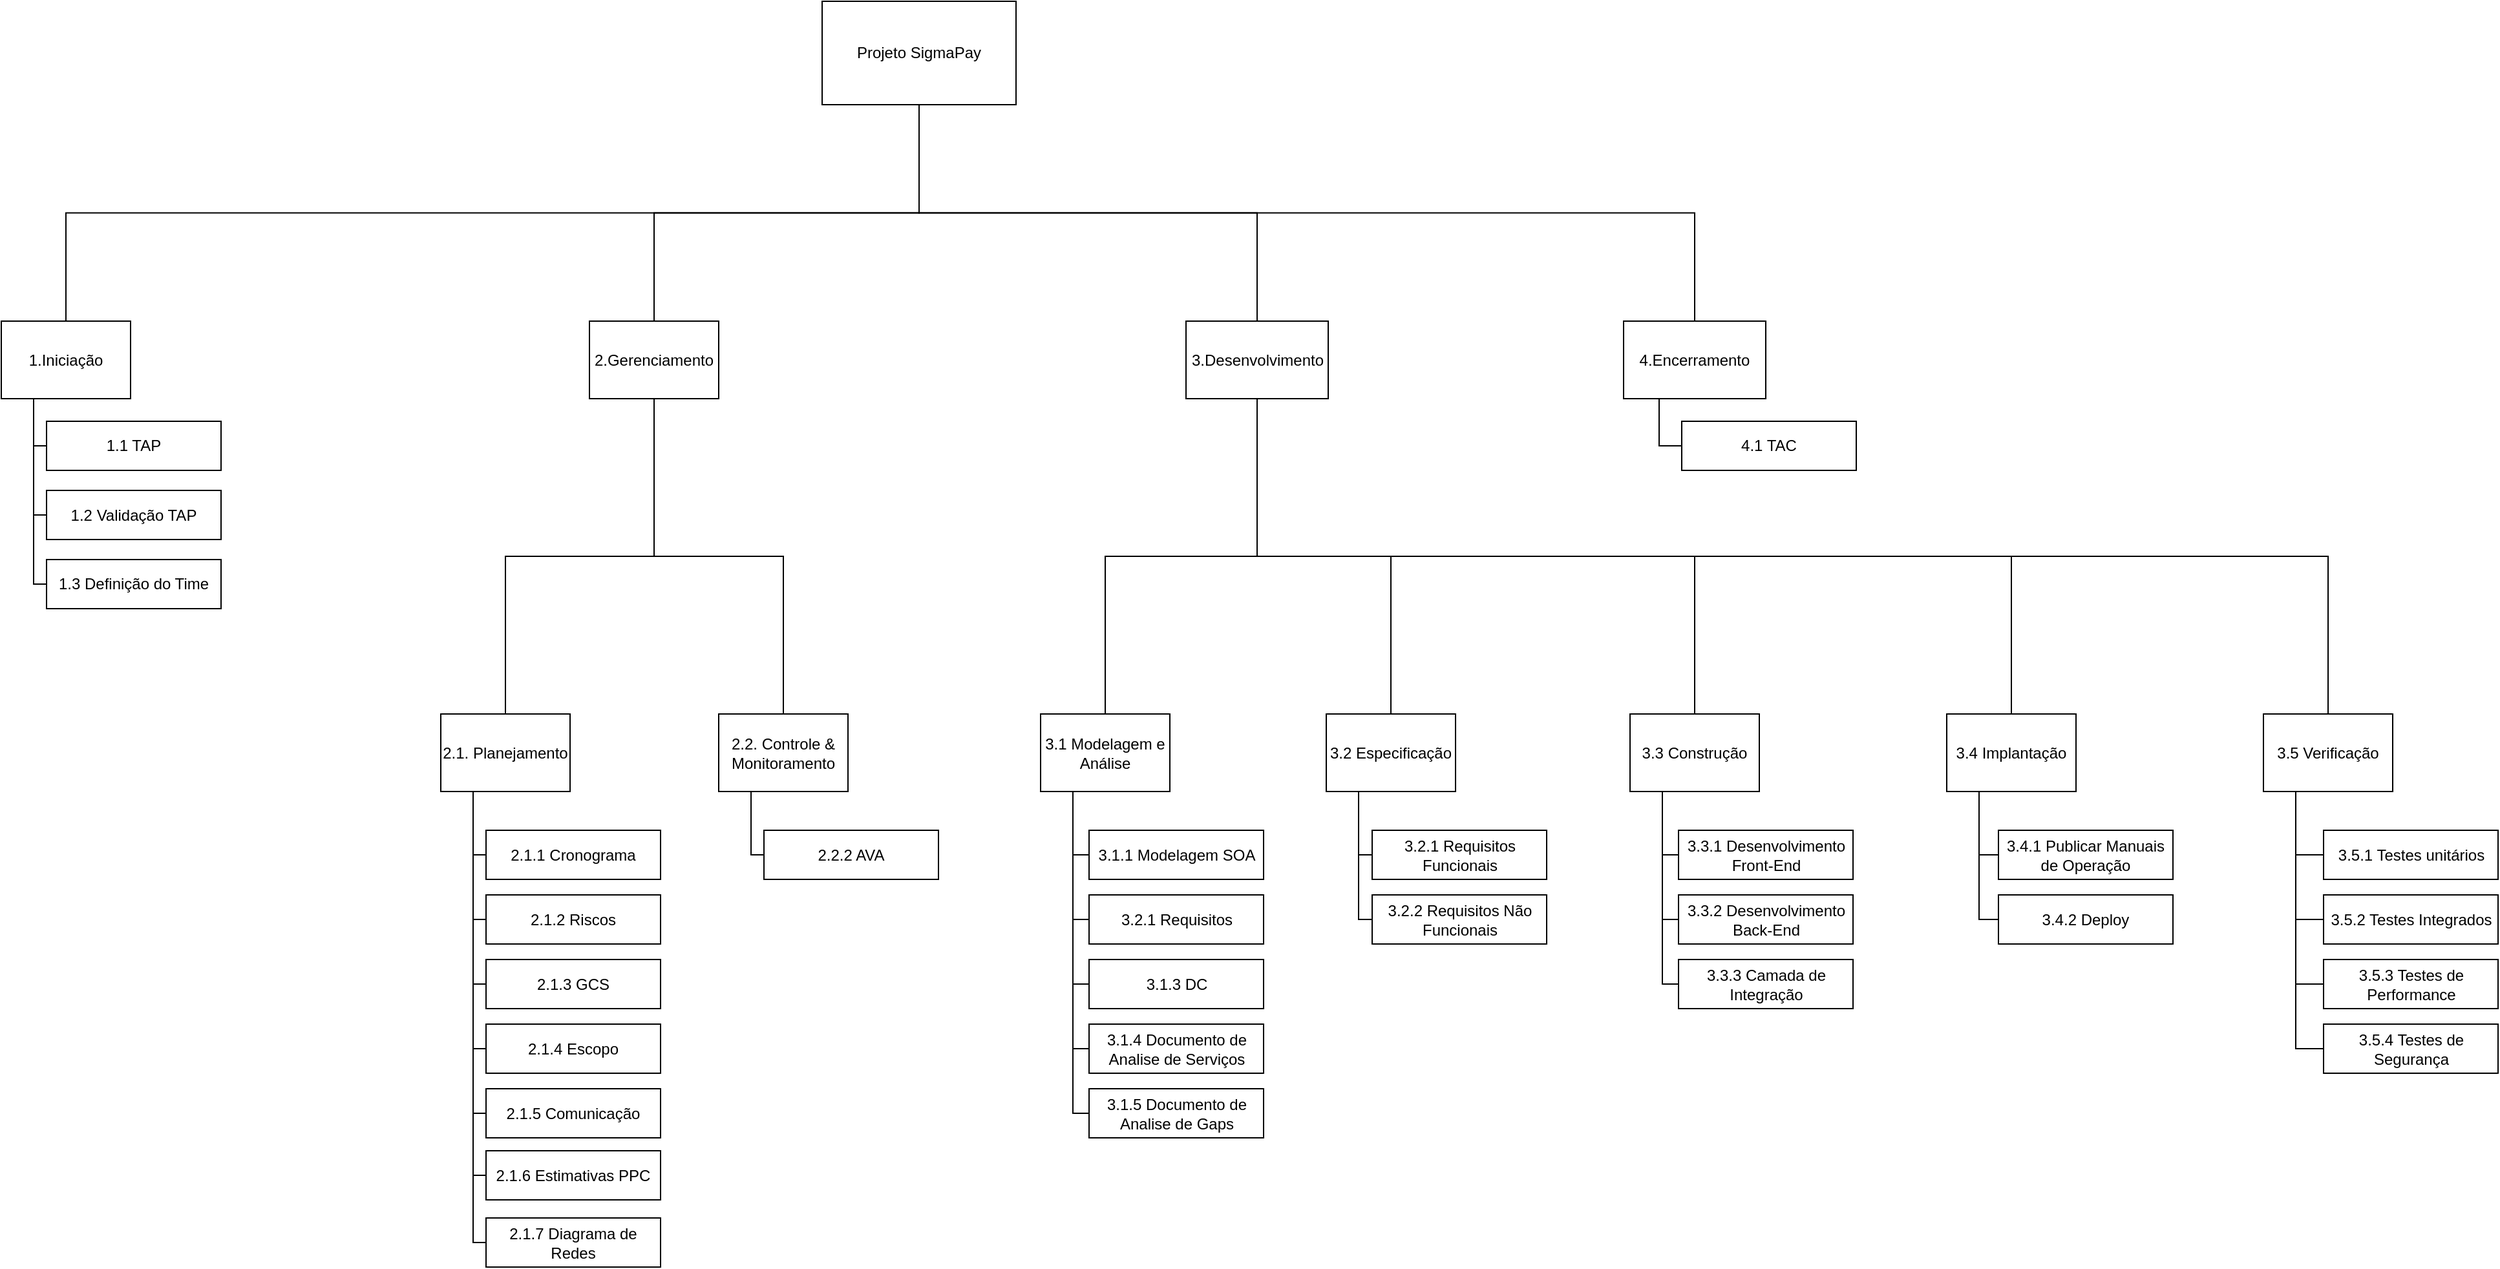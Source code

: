 <mxfile version="12.0.0" type="device" pages="1"><diagram id="EZakJvctPP0FbTN_2ZZ1" name="Page-1"><mxGraphModel dx="2249" dy="794" grid="1" gridSize="10" guides="1" tooltips="1" connect="1" arrows="1" fold="1" page="1" pageScale="1" pageWidth="827" pageHeight="1169" math="0" shadow="0"><root><mxCell id="0"/><mxCell id="1" parent="0"/><mxCell id="8r4W3hMa9v8iIsXlq_5V-1" value="" style="edgeStyle=orthogonalEdgeStyle;startArrow=none;endArrow=none;rounded=0;targetPortConstraint=eastwest;sourcePortConstraint=northsouth;exitX=0.5;exitY=1;exitDx=0;exitDy=0;entryX=0.5;entryY=0;entryDx=0;entryDy=0;" parent="1" source="8r4W3hMa9v8iIsXlq_5V-5" target="8r4W3hMa9v8iIsXlq_5V-3" edge="1"><mxGeometry relative="1" as="geometry"><mxPoint x="220" y="270" as="sourcePoint"/></mxGeometry></mxCell><mxCell id="8r4W3hMa9v8iIsXlq_5V-2" value="" style="edgeStyle=orthogonalEdgeStyle;startArrow=none;endArrow=none;rounded=0;targetPortConstraint=eastwest;sourcePortConstraint=northsouth;exitX=0.5;exitY=1;exitDx=0;exitDy=0;entryX=0.5;entryY=0;entryDx=0;entryDy=0;" parent="1" source="8r4W3hMa9v8iIsXlq_5V-5" target="8r4W3hMa9v8iIsXlq_5V-4" edge="1"><mxGeometry relative="1" as="geometry"><mxPoint x="220" y="270" as="sourcePoint"/></mxGeometry></mxCell><mxCell id="8r4W3hMa9v8iIsXlq_5V-118" style="edgeStyle=orthogonalEdgeStyle;rounded=0;orthogonalLoop=1;jettySize=auto;html=1;exitX=0.5;exitY=1;exitDx=0;exitDy=0;entryX=0.5;entryY=0;entryDx=0;entryDy=0;endArrow=none;endFill=0;" parent="1" source="8r4W3hMa9v8iIsXlq_5V-3" target="8r4W3hMa9v8iIsXlq_5V-117" edge="1"><mxGeometry relative="1" as="geometry"/></mxCell><mxCell id="8r4W3hMa9v8iIsXlq_5V-3" value="3.Desenvolvimento" style="whiteSpace=wrap;html=1;align=center;verticalAlign=middle;container=1;recursiveResize=0;treeFolding=1;treeMoving=1;" parent="1" vertex="1"><mxGeometry x="801.5" y="267.5" width="110" height="60" as="geometry"/></mxCell><mxCell id="8r4W3hMa9v8iIsXlq_5V-4" value="2.Gerenciamento" style="whiteSpace=wrap;html=1;align=center;verticalAlign=middle;container=1;recursiveResize=0;treeFolding=1;treeMoving=1;" parent="1" vertex="1"><mxGeometry x="340" y="267.5" width="100" height="60" as="geometry"/></mxCell><mxCell id="8r4W3hMa9v8iIsXlq_5V-5" value="Projeto SigmaPay" style="whiteSpace=wrap;html=1;align=center;verticalAlign=middle;container=1;recursiveResize=0;treeFolding=1;treeMoving=1;" parent="1" vertex="1"><mxGeometry x="520" y="20" width="150" height="80" as="geometry"/></mxCell><mxCell id="8r4W3hMa9v8iIsXlq_5V-9" value="" style="edgeStyle=orthogonalEdgeStyle;startArrow=none;endArrow=none;rounded=0;targetPortConstraint=eastwest;sourcePortConstraint=northsouth;exitX=0.5;exitY=1;exitDx=0;exitDy=0;entryX=0.5;entryY=0;entryDx=0;entryDy=0;" parent="1" source="8r4W3hMa9v8iIsXlq_5V-4" target="8r4W3hMa9v8iIsXlq_5V-10" edge="1"><mxGeometry relative="1" as="geometry"><mxPoint x="560" y="401.5" as="sourcePoint"/></mxGeometry></mxCell><mxCell id="8r4W3hMa9v8iIsXlq_5V-10" value="2.1. Planejamento" style="whiteSpace=wrap;html=1;align=center;verticalAlign=middle;container=1;recursiveResize=0;treeFolding=1;treeMoving=1;" parent="1" vertex="1"><mxGeometry x="225" y="571.5" width="100" height="60" as="geometry"/></mxCell><mxCell id="8r4W3hMa9v8iIsXlq_5V-11" value="2.2. Controle &amp;amp; Monitoramento" style="whiteSpace=wrap;html=1;align=center;verticalAlign=middle;container=1;recursiveResize=0;treeFolding=1;treeMoving=1;" parent="1" vertex="1"><mxGeometry x="440" y="571.5" width="100" height="60" as="geometry"/></mxCell><mxCell id="8r4W3hMa9v8iIsXlq_5V-14" value="" style="edgeStyle=orthogonalEdgeStyle;startArrow=none;endArrow=none;rounded=0;targetPortConstraint=eastwest;sourcePortConstraint=northsouth;exitX=0.5;exitY=1;exitDx=0;exitDy=0;entryX=0.5;entryY=0;entryDx=0;entryDy=0;" parent="1" source="8r4W3hMa9v8iIsXlq_5V-4" target="8r4W3hMa9v8iIsXlq_5V-11" edge="1"><mxGeometry relative="1" as="geometry"><mxPoint x="390" y="341.5" as="sourcePoint"/><mxPoint x="250" y="401.5" as="targetPoint"/></mxGeometry></mxCell><mxCell id="8r4W3hMa9v8iIsXlq_5V-18" value="1.Iniciação" style="whiteSpace=wrap;html=1;align=center;verticalAlign=middle;container=1;recursiveResize=0;treeFolding=1;treeMoving=1;" parent="1" vertex="1" collapsed="1"><mxGeometry x="-115" y="267.5" width="100" height="60" as="geometry"/></mxCell><mxCell id="8r4W3hMa9v8iIsXlq_5V-19" value="" style="edgeStyle=orthogonalEdgeStyle;startArrow=none;endArrow=none;rounded=0;targetPortConstraint=eastwest;sourcePortConstraint=northsouth;exitX=0.5;exitY=1;exitDx=0;exitDy=0;entryX=0.5;entryY=0;entryDx=0;entryDy=0;" parent="1" source="8r4W3hMa9v8iIsXlq_5V-5" target="8r4W3hMa9v8iIsXlq_5V-18" edge="1"><mxGeometry relative="1" as="geometry"><mxPoint x="390" y="190" as="sourcePoint"/><mxPoint x="390" y="280" as="targetPoint"/></mxGeometry></mxCell><mxCell id="8r4W3hMa9v8iIsXlq_5V-23" value="4.Encerramento" style="whiteSpace=wrap;html=1;align=center;verticalAlign=middle;container=1;recursiveResize=0;treeFolding=1;treeMoving=1;" parent="1" vertex="1"><mxGeometry x="1140" y="267.5" width="110" height="60" as="geometry"/></mxCell><mxCell id="8r4W3hMa9v8iIsXlq_5V-26" value="1.1 TAP" style="whiteSpace=wrap;html=1;align=center;verticalAlign=middle;container=1;recursiveResize=0;treeFolding=1;treeMoving=1;" parent="1" vertex="1"><mxGeometry x="-80" y="345.0" width="135" height="38" as="geometry"/></mxCell><mxCell id="8r4W3hMa9v8iIsXlq_5V-27" value="" style="edgeStyle=orthogonalEdgeStyle;startArrow=none;endArrow=none;rounded=0;targetPortConstraint=eastwest;sourcePortConstraint=northsouth;exitX=0;exitY=0.5;exitDx=0;exitDy=0;entryX=0.25;entryY=1;entryDx=0;entryDy=0;" parent="1" source="8r4W3hMa9v8iIsXlq_5V-26" target="8r4W3hMa9v8iIsXlq_5V-18" edge="1"><mxGeometry relative="1" as="geometry"><mxPoint x="215" y="188.167" as="sourcePoint"/><mxPoint x="-55" y="277.333" as="targetPoint"/></mxGeometry></mxCell><mxCell id="8r4W3hMa9v8iIsXlq_5V-28" value="1.2 Validação TAP" style="whiteSpace=wrap;html=1;align=center;verticalAlign=middle;container=1;recursiveResize=0;treeFolding=1;treeMoving=1;" parent="1" vertex="1"><mxGeometry x="-80" y="398.5" width="135" height="38" as="geometry"/></mxCell><mxCell id="8r4W3hMa9v8iIsXlq_5V-29" value="" style="edgeStyle=orthogonalEdgeStyle;startArrow=none;endArrow=none;rounded=0;targetPortConstraint=eastwest;sourcePortConstraint=northsouth;exitX=0;exitY=0.5;exitDx=0;exitDy=0;entryX=0.25;entryY=1;entryDx=0;entryDy=0;" parent="1" source="8r4W3hMa9v8iIsXlq_5V-28" target="8r4W3hMa9v8iIsXlq_5V-18" edge="1"><mxGeometry relative="1" as="geometry"><mxPoint x="-45" y="387.333" as="sourcePoint"/><mxPoint x="-55" y="337.333" as="targetPoint"/></mxGeometry></mxCell><mxCell id="8r4W3hMa9v8iIsXlq_5V-30" value="2.1.1 Cronograma" style="whiteSpace=wrap;html=1;align=center;verticalAlign=middle;container=1;recursiveResize=0;treeFolding=1;treeMoving=1;" parent="1" vertex="1"><mxGeometry x="260" y="661.5" width="135" height="38" as="geometry"/></mxCell><mxCell id="8r4W3hMa9v8iIsXlq_5V-31" value="" style="edgeStyle=orthogonalEdgeStyle;startArrow=none;endArrow=none;rounded=0;targetPortConstraint=eastwest;sourcePortConstraint=northsouth;exitX=0;exitY=0.5;exitDx=0;exitDy=0;entryX=0.25;entryY=1;entryDx=0;entryDy=0;" parent="1" source="8r4W3hMa9v8iIsXlq_5V-30" target="8r4W3hMa9v8iIsXlq_5V-10" edge="1"><mxGeometry relative="1" as="geometry"><mxPoint x="425" y="390.333" as="sourcePoint"/><mxPoint x="285" y="581.167" as="targetPoint"/></mxGeometry></mxCell><mxCell id="8r4W3hMa9v8iIsXlq_5V-32" value="2.1.2 Riscos" style="whiteSpace=wrap;html=1;align=center;verticalAlign=middle;container=1;recursiveResize=0;treeFolding=1;treeMoving=1;" parent="1" vertex="1"><mxGeometry x="260" y="711.5" width="135" height="38" as="geometry"/></mxCell><mxCell id="8r4W3hMa9v8iIsXlq_5V-33" value="" style="edgeStyle=orthogonalEdgeStyle;startArrow=none;endArrow=none;rounded=0;targetPortConstraint=eastwest;sourcePortConstraint=northsouth;exitX=0;exitY=0.5;exitDx=0;exitDy=0;entryX=0.25;entryY=1;entryDx=0;entryDy=0;" parent="1" source="8r4W3hMa9v8iIsXlq_5V-32" target="8r4W3hMa9v8iIsXlq_5V-10" edge="1"><mxGeometry relative="1" as="geometry"><mxPoint x="270" y="690.333" as="sourcePoint"/><mxPoint x="260" y="641.167" as="targetPoint"/></mxGeometry></mxCell><mxCell id="8r4W3hMa9v8iIsXlq_5V-34" value="2.1.3 GCS" style="whiteSpace=wrap;html=1;align=center;verticalAlign=middle;container=1;recursiveResize=0;treeFolding=1;treeMoving=1;" parent="1" vertex="1"><mxGeometry x="260" y="761.5" width="135" height="38" as="geometry"/></mxCell><mxCell id="8r4W3hMa9v8iIsXlq_5V-36" value="" style="edgeStyle=orthogonalEdgeStyle;startArrow=none;endArrow=none;rounded=0;targetPortConstraint=eastwest;sourcePortConstraint=northsouth;exitX=0;exitY=0.5;exitDx=0;exitDy=0;entryX=0.25;entryY=1;entryDx=0;entryDy=0;" parent="1" source="8r4W3hMa9v8iIsXlq_5V-34" target="8r4W3hMa9v8iIsXlq_5V-10" edge="1"><mxGeometry relative="1" as="geometry"><mxPoint x="270" y="740.333" as="sourcePoint"/><mxPoint x="260" y="641.167" as="targetPoint"/></mxGeometry></mxCell><mxCell id="8r4W3hMa9v8iIsXlq_5V-37" value="2.1.4 Escopo" style="whiteSpace=wrap;html=1;align=center;verticalAlign=middle;container=1;recursiveResize=0;treeFolding=1;treeMoving=1;" parent="1" vertex="1"><mxGeometry x="260" y="811.5" width="135" height="38" as="geometry"/></mxCell><mxCell id="8r4W3hMa9v8iIsXlq_5V-38" value="" style="edgeStyle=orthogonalEdgeStyle;startArrow=none;endArrow=none;rounded=0;targetPortConstraint=eastwest;sourcePortConstraint=northsouth;exitX=0;exitY=0.5;exitDx=0;exitDy=0;entryX=0.25;entryY=1;entryDx=0;entryDy=0;" parent="1" source="8r4W3hMa9v8iIsXlq_5V-37" target="8r4W3hMa9v8iIsXlq_5V-10" edge="1"><mxGeometry relative="1" as="geometry"><mxPoint x="270" y="790.333" as="sourcePoint"/><mxPoint x="260" y="641.167" as="targetPoint"/></mxGeometry></mxCell><mxCell id="8r4W3hMa9v8iIsXlq_5V-43" value="2.1.5 Comunicação" style="whiteSpace=wrap;html=1;align=center;verticalAlign=middle;container=1;recursiveResize=0;treeFolding=1;treeMoving=1;" parent="1" vertex="1"><mxGeometry x="260" y="861.5" width="135" height="38" as="geometry"/></mxCell><mxCell id="8r4W3hMa9v8iIsXlq_5V-44" value="" style="edgeStyle=orthogonalEdgeStyle;startArrow=none;endArrow=none;rounded=0;targetPortConstraint=eastwest;sourcePortConstraint=northsouth;exitX=0;exitY=0.5;exitDx=0;exitDy=0;entryX=0.25;entryY=1;entryDx=0;entryDy=0;" parent="1" source="8r4W3hMa9v8iIsXlq_5V-43" target="8r4W3hMa9v8iIsXlq_5V-10" edge="1"><mxGeometry relative="1" as="geometry"><mxPoint x="270" y="840.5" as="sourcePoint"/><mxPoint x="260" y="641.5" as="targetPoint"/></mxGeometry></mxCell><mxCell id="8r4W3hMa9v8iIsXlq_5V-45" value="1.3 Definição do Time" style="whiteSpace=wrap;html=1;align=center;verticalAlign=middle;container=1;recursiveResize=0;treeFolding=1;treeMoving=1;" parent="1" vertex="1"><mxGeometry x="-80" y="452" width="135" height="38" as="geometry"/></mxCell><mxCell id="8r4W3hMa9v8iIsXlq_5V-46" value="" style="edgeStyle=orthogonalEdgeStyle;startArrow=none;endArrow=none;rounded=0;targetPortConstraint=eastwest;sourcePortConstraint=northsouth;exitX=0;exitY=0.5;exitDx=0;exitDy=0;entryX=0.25;entryY=1;entryDx=0;entryDy=0;" parent="1" source="8r4W3hMa9v8iIsXlq_5V-45" target="8r4W3hMa9v8iIsXlq_5V-18" edge="1"><mxGeometry relative="1" as="geometry"><mxPoint x="-70" y="427.5" as="sourcePoint"/><mxPoint x="-80" y="337.5" as="targetPoint"/></mxGeometry></mxCell><mxCell id="8r4W3hMa9v8iIsXlq_5V-47" value="2.1.6 Estimativas PPC" style="whiteSpace=wrap;html=1;align=center;verticalAlign=middle;container=1;recursiveResize=0;treeFolding=1;treeMoving=1;" parent="1" vertex="1"><mxGeometry x="260" y="909.5" width="135" height="38" as="geometry"/></mxCell><mxCell id="8r4W3hMa9v8iIsXlq_5V-48" value="" style="edgeStyle=orthogonalEdgeStyle;startArrow=none;endArrow=none;rounded=0;targetPortConstraint=eastwest;sourcePortConstraint=northsouth;exitX=0;exitY=0.5;exitDx=0;exitDy=0;entryX=0.25;entryY=1;entryDx=0;entryDy=0;" parent="1" source="8r4W3hMa9v8iIsXlq_5V-47" target="8r4W3hMa9v8iIsXlq_5V-10" edge="1"><mxGeometry relative="1" as="geometry"><mxPoint x="270" y="890.5" as="sourcePoint"/><mxPoint x="260" y="641.5" as="targetPoint"/></mxGeometry></mxCell><mxCell id="8r4W3hMa9v8iIsXlq_5V-49" value="2.1.7 Diagrama de Redes" style="whiteSpace=wrap;html=1;align=center;verticalAlign=middle;container=1;recursiveResize=0;treeFolding=1;treeMoving=1;" parent="1" vertex="1"><mxGeometry x="260" y="961.5" width="135" height="38" as="geometry"/></mxCell><mxCell id="8r4W3hMa9v8iIsXlq_5V-50" value="" style="edgeStyle=orthogonalEdgeStyle;startArrow=none;endArrow=none;rounded=0;targetPortConstraint=eastwest;sourcePortConstraint=northsouth;exitX=0;exitY=0.5;exitDx=0;exitDy=0;entryX=0.25;entryY=1;entryDx=0;entryDy=0;" parent="1" source="8r4W3hMa9v8iIsXlq_5V-49" target="8r4W3hMa9v8iIsXlq_5V-10" edge="1"><mxGeometry relative="1" as="geometry"><mxPoint x="270" y="938.5" as="sourcePoint"/><mxPoint x="260" y="641.5" as="targetPoint"/></mxGeometry></mxCell><mxCell id="8r4W3hMa9v8iIsXlq_5V-53" value="" style="edgeStyle=orthogonalEdgeStyle;startArrow=none;endArrow=none;rounded=0;targetPortConstraint=eastwest;sourcePortConstraint=northsouth;exitX=0.5;exitY=1;exitDx=0;exitDy=0;entryX=0.5;entryY=0;entryDx=0;entryDy=0;" parent="1" source="8r4W3hMa9v8iIsXlq_5V-5" target="8r4W3hMa9v8iIsXlq_5V-23" edge="1"><mxGeometry relative="1" as="geometry"><mxPoint x="390" y="190" as="sourcePoint"/><mxPoint x="605" y="279" as="targetPoint"/></mxGeometry></mxCell><mxCell id="8r4W3hMa9v8iIsXlq_5V-54" value="4.1 TAC" style="whiteSpace=wrap;html=1;align=center;verticalAlign=middle;container=1;recursiveResize=0;treeFolding=1;treeMoving=1;" parent="1" vertex="1"><mxGeometry x="1185" y="345.0" width="135" height="38" as="geometry"/></mxCell><mxCell id="8r4W3hMa9v8iIsXlq_5V-55" value="" style="edgeStyle=orthogonalEdgeStyle;startArrow=none;endArrow=none;rounded=0;targetPortConstraint=eastwest;sourcePortConstraint=northsouth;exitX=0.25;exitY=1;exitDx=0;exitDy=0;entryX=0;entryY=0.5;entryDx=0;entryDy=0;" parent="1" source="8r4W3hMa9v8iIsXlq_5V-23" target="8r4W3hMa9v8iIsXlq_5V-54" edge="1"><mxGeometry relative="1" as="geometry"><mxPoint x="820" y="340.5" as="sourcePoint"/><mxPoint x="950" y="531.5" as="targetPoint"/></mxGeometry></mxCell><mxCell id="RIyfyLUlJOGsaRlP6Cfb-8" style="edgeStyle=orthogonalEdgeStyle;rounded=0;orthogonalLoop=1;jettySize=auto;html=1;exitX=0.25;exitY=1;exitDx=0;exitDy=0;entryX=0;entryY=0.5;entryDx=0;entryDy=0;endArrow=none;startArrow=none;" edge="1" parent="1" source="8r4W3hMa9v8iIsXlq_5V-76" target="RIyfyLUlJOGsaRlP6Cfb-3"><mxGeometry relative="1" as="geometry"><Array as="points"><mxPoint x="714" y="881"/></Array></mxGeometry></mxCell><mxCell id="8r4W3hMa9v8iIsXlq_5V-76" value="3.1 Modelagem e Análise" style="whiteSpace=wrap;html=1;align=center;verticalAlign=middle;container=1;recursiveResize=0;treeFolding=1;treeMoving=1;" parent="1" vertex="1"><mxGeometry x="689" y="571.5" width="100" height="60" as="geometry"/></mxCell><mxCell id="8r4W3hMa9v8iIsXlq_5V-77" value="" style="edgeStyle=orthogonalEdgeStyle;startArrow=none;endArrow=none;rounded=0;targetPortConstraint=eastwest;sourcePortConstraint=northsouth;exitX=0.5;exitY=1;exitDx=0;exitDy=0;entryX=0.5;entryY=0;entryDx=0;entryDy=0;" parent="1" source="8r4W3hMa9v8iIsXlq_5V-3" target="8r4W3hMa9v8iIsXlq_5V-76" edge="1"><mxGeometry relative="1" as="geometry"><mxPoint x="554" y="343.5" as="sourcePoint"/><mxPoint x="684" y="584.5" as="targetPoint"/></mxGeometry></mxCell><mxCell id="8r4W3hMa9v8iIsXlq_5V-78" value="2.2.2 AVA" style="whiteSpace=wrap;html=1;align=center;verticalAlign=middle;container=1;recursiveResize=0;treeFolding=1;treeMoving=1;" parent="1" vertex="1"><mxGeometry x="475" y="661.5" width="135" height="38" as="geometry"/></mxCell><mxCell id="8r4W3hMa9v8iIsXlq_5V-80" value="" style="edgeStyle=orthogonalEdgeStyle;startArrow=none;endArrow=none;rounded=0;targetPortConstraint=eastwest;sourcePortConstraint=northsouth;exitX=0;exitY=0.5;exitDx=0;exitDy=0;entryX=0.25;entryY=1;entryDx=0;entryDy=0;" parent="1" source="8r4W3hMa9v8iIsXlq_5V-78" target="8r4W3hMa9v8iIsXlq_5V-11" edge="1"><mxGeometry relative="1" as="geometry"><mxPoint x="485.294" y="696" as="sourcePoint"/><mxPoint x="474.706" y="641.882" as="targetPoint"/></mxGeometry></mxCell><mxCell id="RIyfyLUlJOGsaRlP6Cfb-14" style="edgeStyle=orthogonalEdgeStyle;rounded=0;orthogonalLoop=1;jettySize=auto;html=1;exitX=0.25;exitY=1;exitDx=0;exitDy=0;entryX=0;entryY=0.5;entryDx=0;entryDy=0;endArrow=none;startArrow=none;" edge="1" parent="1" source="8r4W3hMa9v8iIsXlq_5V-81" target="RIyfyLUlJOGsaRlP6Cfb-10"><mxGeometry relative="1" as="geometry"><Array as="points"><mxPoint x="935" y="731"/></Array></mxGeometry></mxCell><mxCell id="8r4W3hMa9v8iIsXlq_5V-81" value="3.2 Especificação" style="whiteSpace=wrap;html=1;align=center;verticalAlign=middle;container=1;recursiveResize=0;treeFolding=1;treeMoving=1;" parent="1" vertex="1"><mxGeometry x="910" y="571.5" width="100" height="60" as="geometry"/></mxCell><mxCell id="8r4W3hMa9v8iIsXlq_5V-82" value="" style="edgeStyle=orthogonalEdgeStyle;startArrow=none;endArrow=none;rounded=0;targetPortConstraint=eastwest;sourcePortConstraint=northsouth;entryX=0.5;entryY=0;entryDx=0;entryDy=0;exitX=0.5;exitY=1;exitDx=0;exitDy=0;" parent="1" source="8r4W3hMa9v8iIsXlq_5V-3" target="8r4W3hMa9v8iIsXlq_5V-81" edge="1"><mxGeometry relative="1" as="geometry"><mxPoint x="880" y="370" as="sourcePoint"/><mxPoint x="748.824" y="579.529" as="targetPoint"/></mxGeometry></mxCell><mxCell id="8r4W3hMa9v8iIsXlq_5V-83" value="3.2.1 Requisitos Funcionais" style="whiteSpace=wrap;html=1;align=center;verticalAlign=middle;container=1;recursiveResize=0;treeFolding=1;treeMoving=1;" parent="1" vertex="1"><mxGeometry x="945.5" y="661.5" width="135" height="38" as="geometry"/></mxCell><mxCell id="RIyfyLUlJOGsaRlP6Cfb-10" value="3.2.2 Requisitos Não Funcionais" style="whiteSpace=wrap;html=1;align=center;verticalAlign=middle;container=1;recursiveResize=0;treeFolding=1;treeMoving=1;" vertex="1" parent="1"><mxGeometry x="945.5" y="711.5" width="135" height="38" as="geometry"/></mxCell><mxCell id="RIyfyLUlJOGsaRlP6Cfb-12" value="3.2.1 Requisitos" style="whiteSpace=wrap;html=1;align=center;verticalAlign=middle;container=1;recursiveResize=0;treeFolding=1;treeMoving=1;" vertex="1" parent="1"><mxGeometry x="726.5" y="711.5" width="135" height="38" as="geometry"/></mxCell><mxCell id="8r4W3hMa9v8iIsXlq_5V-84" value="" style="edgeStyle=orthogonalEdgeStyle;startArrow=none;endArrow=none;rounded=0;targetPortConstraint=eastwest;sourcePortConstraint=northsouth;exitX=0;exitY=0.5;exitDx=0;exitDy=0;entryX=0.25;entryY=1;entryDx=0;entryDy=0;" parent="1" source="8r4W3hMa9v8iIsXlq_5V-83" target="8r4W3hMa9v8iIsXlq_5V-81" edge="1"><mxGeometry relative="1" as="geometry"><mxPoint x="485.294" y="753.647" as="sourcePoint"/><mxPoint x="474.706" y="641.882" as="targetPoint"/></mxGeometry></mxCell><mxCell id="8r4W3hMa9v8iIsXlq_5V-87" value="" style="edgeStyle=orthogonalEdgeStyle;startArrow=none;endArrow=none;rounded=0;targetPortConstraint=eastwest;sourcePortConstraint=northsouth;exitX=0;exitY=0.5;exitDx=0;exitDy=0;entryX=0.25;entryY=1;entryDx=0;entryDy=0;" parent="1" source="RIyfyLUlJOGsaRlP6Cfb-12" target="8r4W3hMa9v8iIsXlq_5V-76" edge="1"><mxGeometry relative="1" as="geometry"><mxPoint x="726.667" y="730.667" as="sourcePoint"/><mxPoint x="945.294" y="639.529" as="targetPoint"/></mxGeometry></mxCell><mxCell id="8r4W3hMa9v8iIsXlq_5V-88" value="3.1.3 DC" style="whiteSpace=wrap;html=1;align=center;verticalAlign=middle;container=1;recursiveResize=0;treeFolding=1;treeMoving=1;" parent="1" vertex="1"><mxGeometry x="726.5" y="761.5" width="135" height="38" as="geometry"/></mxCell><mxCell id="8r4W3hMa9v8iIsXlq_5V-90" value="" style="edgeStyle=orthogonalEdgeStyle;startArrow=none;endArrow=none;rounded=0;targetPortConstraint=eastwest;sourcePortConstraint=northsouth;exitX=0;exitY=0.5;exitDx=0;exitDy=0;entryX=0.25;entryY=1;entryDx=0;entryDy=0;" parent="1" source="8r4W3hMa9v8iIsXlq_5V-88" target="8r4W3hMa9v8iIsXlq_5V-76" edge="1"><mxGeometry relative="1" as="geometry"><mxPoint x="955.882" y="740.706" as="sourcePoint"/><mxPoint x="945.294" y="639.529" as="targetPoint"/></mxGeometry></mxCell><mxCell id="8r4W3hMa9v8iIsXlq_5V-95" value="" style="edgeStyle=orthogonalEdgeStyle;startArrow=none;endArrow=none;rounded=0;targetPortConstraint=eastwest;sourcePortConstraint=northsouth;exitX=0;exitY=0.5;exitDx=0;exitDy=0;entryX=0.25;entryY=1;entryDx=0;entryDy=0;" parent="1" source="8r4W3hMa9v8iIsXlq_5V-93" target="8r4W3hMa9v8iIsXlq_5V-76" edge="1"><mxGeometry relative="1" as="geometry"><mxPoint x="737.059" y="778.353" as="sourcePoint"/><mxPoint x="724.118" y="639.529" as="targetPoint"/></mxGeometry></mxCell><mxCell id="8r4W3hMa9v8iIsXlq_5V-96" value="3.1.4 Documento de Analise de Serviços" style="whiteSpace=wrap;html=1;align=center;verticalAlign=middle;container=1;recursiveResize=0;treeFolding=1;treeMoving=1;" parent="1" vertex="1"><mxGeometry x="726.5" y="811.5" width="135" height="38" as="geometry"/></mxCell><mxCell id="RIyfyLUlJOGsaRlP6Cfb-3" value="3.1.5 Documento de Analise de Gaps" style="whiteSpace=wrap;html=1;align=center;verticalAlign=middle;container=1;recursiveResize=0;treeFolding=1;treeMoving=1;" vertex="1" parent="1"><mxGeometry x="726.5" y="861.5" width="135" height="38" as="geometry"/></mxCell><mxCell id="8r4W3hMa9v8iIsXlq_5V-97" value="" style="edgeStyle=orthogonalEdgeStyle;startArrow=none;endArrow=none;rounded=0;targetPortConstraint=eastwest;sourcePortConstraint=northsouth;exitX=0;exitY=0.5;exitDx=0;exitDy=0;entryX=0.25;entryY=1;entryDx=0;entryDy=0;" parent="1" source="8r4W3hMa9v8iIsXlq_5V-96" target="8r4W3hMa9v8iIsXlq_5V-76" edge="1"><mxGeometry relative="1" as="geometry"><mxPoint x="737.059" y="778.353" as="sourcePoint"/><mxPoint x="724.118" y="639.529" as="targetPoint"/></mxGeometry></mxCell><mxCell id="8r4W3hMa9v8iIsXlq_5V-98" value="3.3 Construção" style="whiteSpace=wrap;html=1;align=center;verticalAlign=middle;container=1;recursiveResize=0;treeFolding=1;treeMoving=1;" parent="1" vertex="1"><mxGeometry x="1145" y="571.5" width="100" height="60" as="geometry"/></mxCell><mxCell id="8r4W3hMa9v8iIsXlq_5V-99" value="" style="edgeStyle=orthogonalEdgeStyle;startArrow=none;endArrow=none;rounded=0;targetPortConstraint=eastwest;sourcePortConstraint=northsouth;entryX=0.5;entryY=0;entryDx=0;entryDy=0;exitX=0.5;exitY=1;exitDx=0;exitDy=0;" parent="1" source="8r4W3hMa9v8iIsXlq_5V-3" target="8r4W3hMa9v8iIsXlq_5V-98" edge="1"><mxGeometry relative="1" as="geometry"><mxPoint x="866.471" y="337.176" as="sourcePoint"/><mxPoint x="970" y="579.529" as="targetPoint"/></mxGeometry></mxCell><mxCell id="8r4W3hMa9v8iIsXlq_5V-100" value="3.3.1 Desenvolvimento Front-End" style="whiteSpace=wrap;html=1;align=center;verticalAlign=middle;container=1;recursiveResize=0;treeFolding=1;treeMoving=1;" parent="1" vertex="1"><mxGeometry x="1182.5" y="661.5" width="135" height="38" as="geometry"/></mxCell><mxCell id="8r4W3hMa9v8iIsXlq_5V-101" value="3.3.2 Desenvolvimento Back-End" style="whiteSpace=wrap;html=1;align=center;verticalAlign=middle;container=1;recursiveResize=0;treeFolding=1;treeMoving=1;" parent="1" vertex="1"><mxGeometry x="1182.5" y="711.5" width="135" height="38" as="geometry"/></mxCell><mxCell id="8r4W3hMa9v8iIsXlq_5V-103" value="3.3.3 Camada de Integração" style="whiteSpace=wrap;html=1;align=center;verticalAlign=middle;container=1;recursiveResize=0;treeFolding=1;treeMoving=1;" parent="1" vertex="1"><mxGeometry x="1182.5" y="761.5" width="135" height="38" as="geometry"/></mxCell><mxCell id="8r4W3hMa9v8iIsXlq_5V-104" value="" style="edgeStyle=orthogonalEdgeStyle;startArrow=none;endArrow=none;rounded=0;targetPortConstraint=eastwest;sourcePortConstraint=northsouth;exitX=0;exitY=0.5;exitDx=0;exitDy=0;entryX=0.25;entryY=1;entryDx=0;entryDy=0;" parent="1" source="8r4W3hMa9v8iIsXlq_5V-100" target="8r4W3hMa9v8iIsXlq_5V-98" edge="1"><mxGeometry relative="1" as="geometry"><mxPoint x="955.882" y="677.176" as="sourcePoint"/><mxPoint x="945.294" y="639.529" as="targetPoint"/></mxGeometry></mxCell><mxCell id="8r4W3hMa9v8iIsXlq_5V-105" value="" style="edgeStyle=orthogonalEdgeStyle;startArrow=none;endArrow=none;rounded=0;targetPortConstraint=eastwest;sourcePortConstraint=northsouth;exitX=0;exitY=0.5;exitDx=0;exitDy=0;entryX=0.25;entryY=1;entryDx=0;entryDy=0;" parent="1" source="8r4W3hMa9v8iIsXlq_5V-101" target="8r4W3hMa9v8iIsXlq_5V-98" edge="1"><mxGeometry relative="1" as="geometry"><mxPoint x="1210" y="677.176" as="sourcePoint"/><mxPoint x="1180.588" y="639.529" as="targetPoint"/></mxGeometry></mxCell><mxCell id="8r4W3hMa9v8iIsXlq_5V-106" value="" style="edgeStyle=orthogonalEdgeStyle;startArrow=none;endArrow=none;rounded=0;targetPortConstraint=eastwest;sourcePortConstraint=northsouth;exitX=0;exitY=0.5;exitDx=0;exitDy=0;entryX=0.25;entryY=1;entryDx=0;entryDy=0;" parent="1" source="8r4W3hMa9v8iIsXlq_5V-103" target="8r4W3hMa9v8iIsXlq_5V-98" edge="1"><mxGeometry relative="1" as="geometry"><mxPoint x="1210" y="724.235" as="sourcePoint"/><mxPoint x="1180.588" y="639.529" as="targetPoint"/></mxGeometry></mxCell><mxCell id="8r4W3hMa9v8iIsXlq_5V-93" value="3.1.1 Modelagem SOA" style="whiteSpace=wrap;html=1;align=center;verticalAlign=middle;container=1;recursiveResize=0;treeFolding=1;treeMoving=1;" parent="1" vertex="1"><mxGeometry x="726.5" y="661.5" width="135" height="38" as="geometry"/></mxCell><mxCell id="8r4W3hMa9v8iIsXlq_5V-107" value="3.4 Implantação" style="whiteSpace=wrap;html=1;align=center;verticalAlign=middle;container=1;recursiveResize=0;treeFolding=1;treeMoving=1;" parent="1" vertex="1"><mxGeometry x="1390" y="571.5" width="100" height="60" as="geometry"/></mxCell><mxCell id="8r4W3hMa9v8iIsXlq_5V-110" value="" style="edgeStyle=orthogonalEdgeStyle;startArrow=none;endArrow=none;rounded=0;targetPortConstraint=eastwest;sourcePortConstraint=northsouth;entryX=0.5;entryY=0;entryDx=0;entryDy=0;exitX=0.5;exitY=1;exitDx=0;exitDy=0;" parent="1" source="8r4W3hMa9v8iIsXlq_5V-3" target="8r4W3hMa9v8iIsXlq_5V-107" edge="1"><mxGeometry relative="1" as="geometry"><mxPoint x="866.471" y="337.176" as="sourcePoint"/><mxPoint x="1205.294" y="581.882" as="targetPoint"/></mxGeometry></mxCell><mxCell id="8r4W3hMa9v8iIsXlq_5V-111" value="3.4.1 Publicar Manuais de Operação" style="whiteSpace=wrap;html=1;align=center;verticalAlign=middle;container=1;recursiveResize=0;treeFolding=1;treeMoving=1;" parent="1" vertex="1"><mxGeometry x="1430" y="661.5" width="135" height="38" as="geometry"/></mxCell><mxCell id="8r4W3hMa9v8iIsXlq_5V-112" value="" style="edgeStyle=orthogonalEdgeStyle;startArrow=none;endArrow=none;rounded=0;targetPortConstraint=eastwest;sourcePortConstraint=northsouth;exitX=0;exitY=0.5;exitDx=0;exitDy=0;entryX=0.25;entryY=1;entryDx=0;entryDy=0;" parent="1" source="8r4W3hMa9v8iIsXlq_5V-111" target="8r4W3hMa9v8iIsXlq_5V-107" edge="1"><mxGeometry relative="1" as="geometry"><mxPoint x="1192.353" y="790.118" as="sourcePoint"/><mxPoint x="1180.588" y="641.882" as="targetPoint"/></mxGeometry></mxCell><mxCell id="8r4W3hMa9v8iIsXlq_5V-113" value="3.4.2 Deploy" style="whiteSpace=wrap;html=1;align=center;verticalAlign=middle;container=1;recursiveResize=0;treeFolding=1;treeMoving=1;" parent="1" vertex="1"><mxGeometry x="1430" y="711.5" width="135" height="38" as="geometry"/></mxCell><mxCell id="8r4W3hMa9v8iIsXlq_5V-115" value="" style="edgeStyle=orthogonalEdgeStyle;startArrow=none;endArrow=none;rounded=0;targetPortConstraint=eastwest;sourcePortConstraint=northsouth;exitX=0;exitY=0.5;exitDx=0;exitDy=0;entryX=0.25;entryY=1;entryDx=0;entryDy=0;" parent="1" source="8r4W3hMa9v8iIsXlq_5V-113" target="8r4W3hMa9v8iIsXlq_5V-107" edge="1"><mxGeometry relative="1" as="geometry"><mxPoint x="1440.588" y="690.118" as="sourcePoint"/><mxPoint x="1425.294" y="641.882" as="targetPoint"/></mxGeometry></mxCell><mxCell id="8r4W3hMa9v8iIsXlq_5V-120" style="edgeStyle=orthogonalEdgeStyle;rounded=0;orthogonalLoop=1;jettySize=auto;html=1;exitX=0.25;exitY=1;exitDx=0;exitDy=0;entryX=0;entryY=0.5;entryDx=0;entryDy=0;endArrow=none;endFill=0;" parent="1" source="8r4W3hMa9v8iIsXlq_5V-117" target="8r4W3hMa9v8iIsXlq_5V-119" edge="1"><mxGeometry relative="1" as="geometry"/></mxCell><mxCell id="8r4W3hMa9v8iIsXlq_5V-117" value="3.5 Verificação" style="whiteSpace=wrap;html=1;align=center;verticalAlign=middle;container=1;recursiveResize=0;treeFolding=1;treeMoving=1;" parent="1" vertex="1"><mxGeometry x="1635" y="571.5" width="100" height="60" as="geometry"/></mxCell><mxCell id="8r4W3hMa9v8iIsXlq_5V-119" value="3.5.1 Testes unitários" style="whiteSpace=wrap;html=1;align=center;verticalAlign=middle;container=1;recursiveResize=0;treeFolding=1;treeMoving=1;" parent="1" vertex="1"><mxGeometry x="1681.5" y="661.5" width="135" height="38" as="geometry"/></mxCell><mxCell id="8r4W3hMa9v8iIsXlq_5V-121" style="edgeStyle=orthogonalEdgeStyle;rounded=0;orthogonalLoop=1;jettySize=auto;html=1;exitX=0.25;exitY=1;exitDx=0;exitDy=0;entryX=0;entryY=0.5;entryDx=0;entryDy=0;endArrow=none;endFill=0;" parent="1" source="8r4W3hMa9v8iIsXlq_5V-117" target="8r4W3hMa9v8iIsXlq_5V-122" edge="1"><mxGeometry relative="1" as="geometry"><mxPoint x="1670" y="641.882" as="sourcePoint"/></mxGeometry></mxCell><mxCell id="8r4W3hMa9v8iIsXlq_5V-124" value="" style="edgeStyle=orthogonalEdgeStyle;rounded=0;orthogonalLoop=1;jettySize=auto;html=1;endArrow=none;endFill=0;exitX=0.25;exitY=1;exitDx=0;exitDy=0;entryX=0;entryY=0.5;entryDx=0;entryDy=0;" parent="1" source="8r4W3hMa9v8iIsXlq_5V-117" target="8r4W3hMa9v8iIsXlq_5V-123" edge="1"><mxGeometry relative="1" as="geometry"><Array as="points"><mxPoint x="1660" y="780"/></Array></mxGeometry></mxCell><mxCell id="8r4W3hMa9v8iIsXlq_5V-122" value="3.5.2 Testes Integrados" style="whiteSpace=wrap;html=1;align=center;verticalAlign=middle;container=1;recursiveResize=0;treeFolding=1;treeMoving=1;" parent="1" vertex="1"><mxGeometry x="1681.5" y="711.5" width="135" height="38" as="geometry"/></mxCell><mxCell id="8r4W3hMa9v8iIsXlq_5V-126" value="" style="edgeStyle=orthogonalEdgeStyle;rounded=0;orthogonalLoop=1;jettySize=auto;html=1;endArrow=none;endFill=0;exitX=0.25;exitY=1;exitDx=0;exitDy=0;entryX=0;entryY=0.5;entryDx=0;entryDy=0;" parent="1" source="8r4W3hMa9v8iIsXlq_5V-117" target="8r4W3hMa9v8iIsXlq_5V-125" edge="1"><mxGeometry relative="1" as="geometry"/></mxCell><mxCell id="8r4W3hMa9v8iIsXlq_5V-123" value="3.5.3 Testes de Performance" style="whiteSpace=wrap;html=1;align=center;verticalAlign=middle;container=1;recursiveResize=0;treeFolding=1;treeMoving=1;" parent="1" vertex="1"><mxGeometry x="1681.5" y="761.5" width="135" height="38" as="geometry"/></mxCell><mxCell id="8r4W3hMa9v8iIsXlq_5V-125" value="3.5.4 Testes de Segurança" style="whiteSpace=wrap;html=1;align=center;verticalAlign=middle;container=1;recursiveResize=0;treeFolding=1;treeMoving=1;" parent="1" vertex="1"><mxGeometry x="1681.5" y="811.5" width="135" height="38" as="geometry"/></mxCell></root></mxGraphModel></diagram></mxfile>